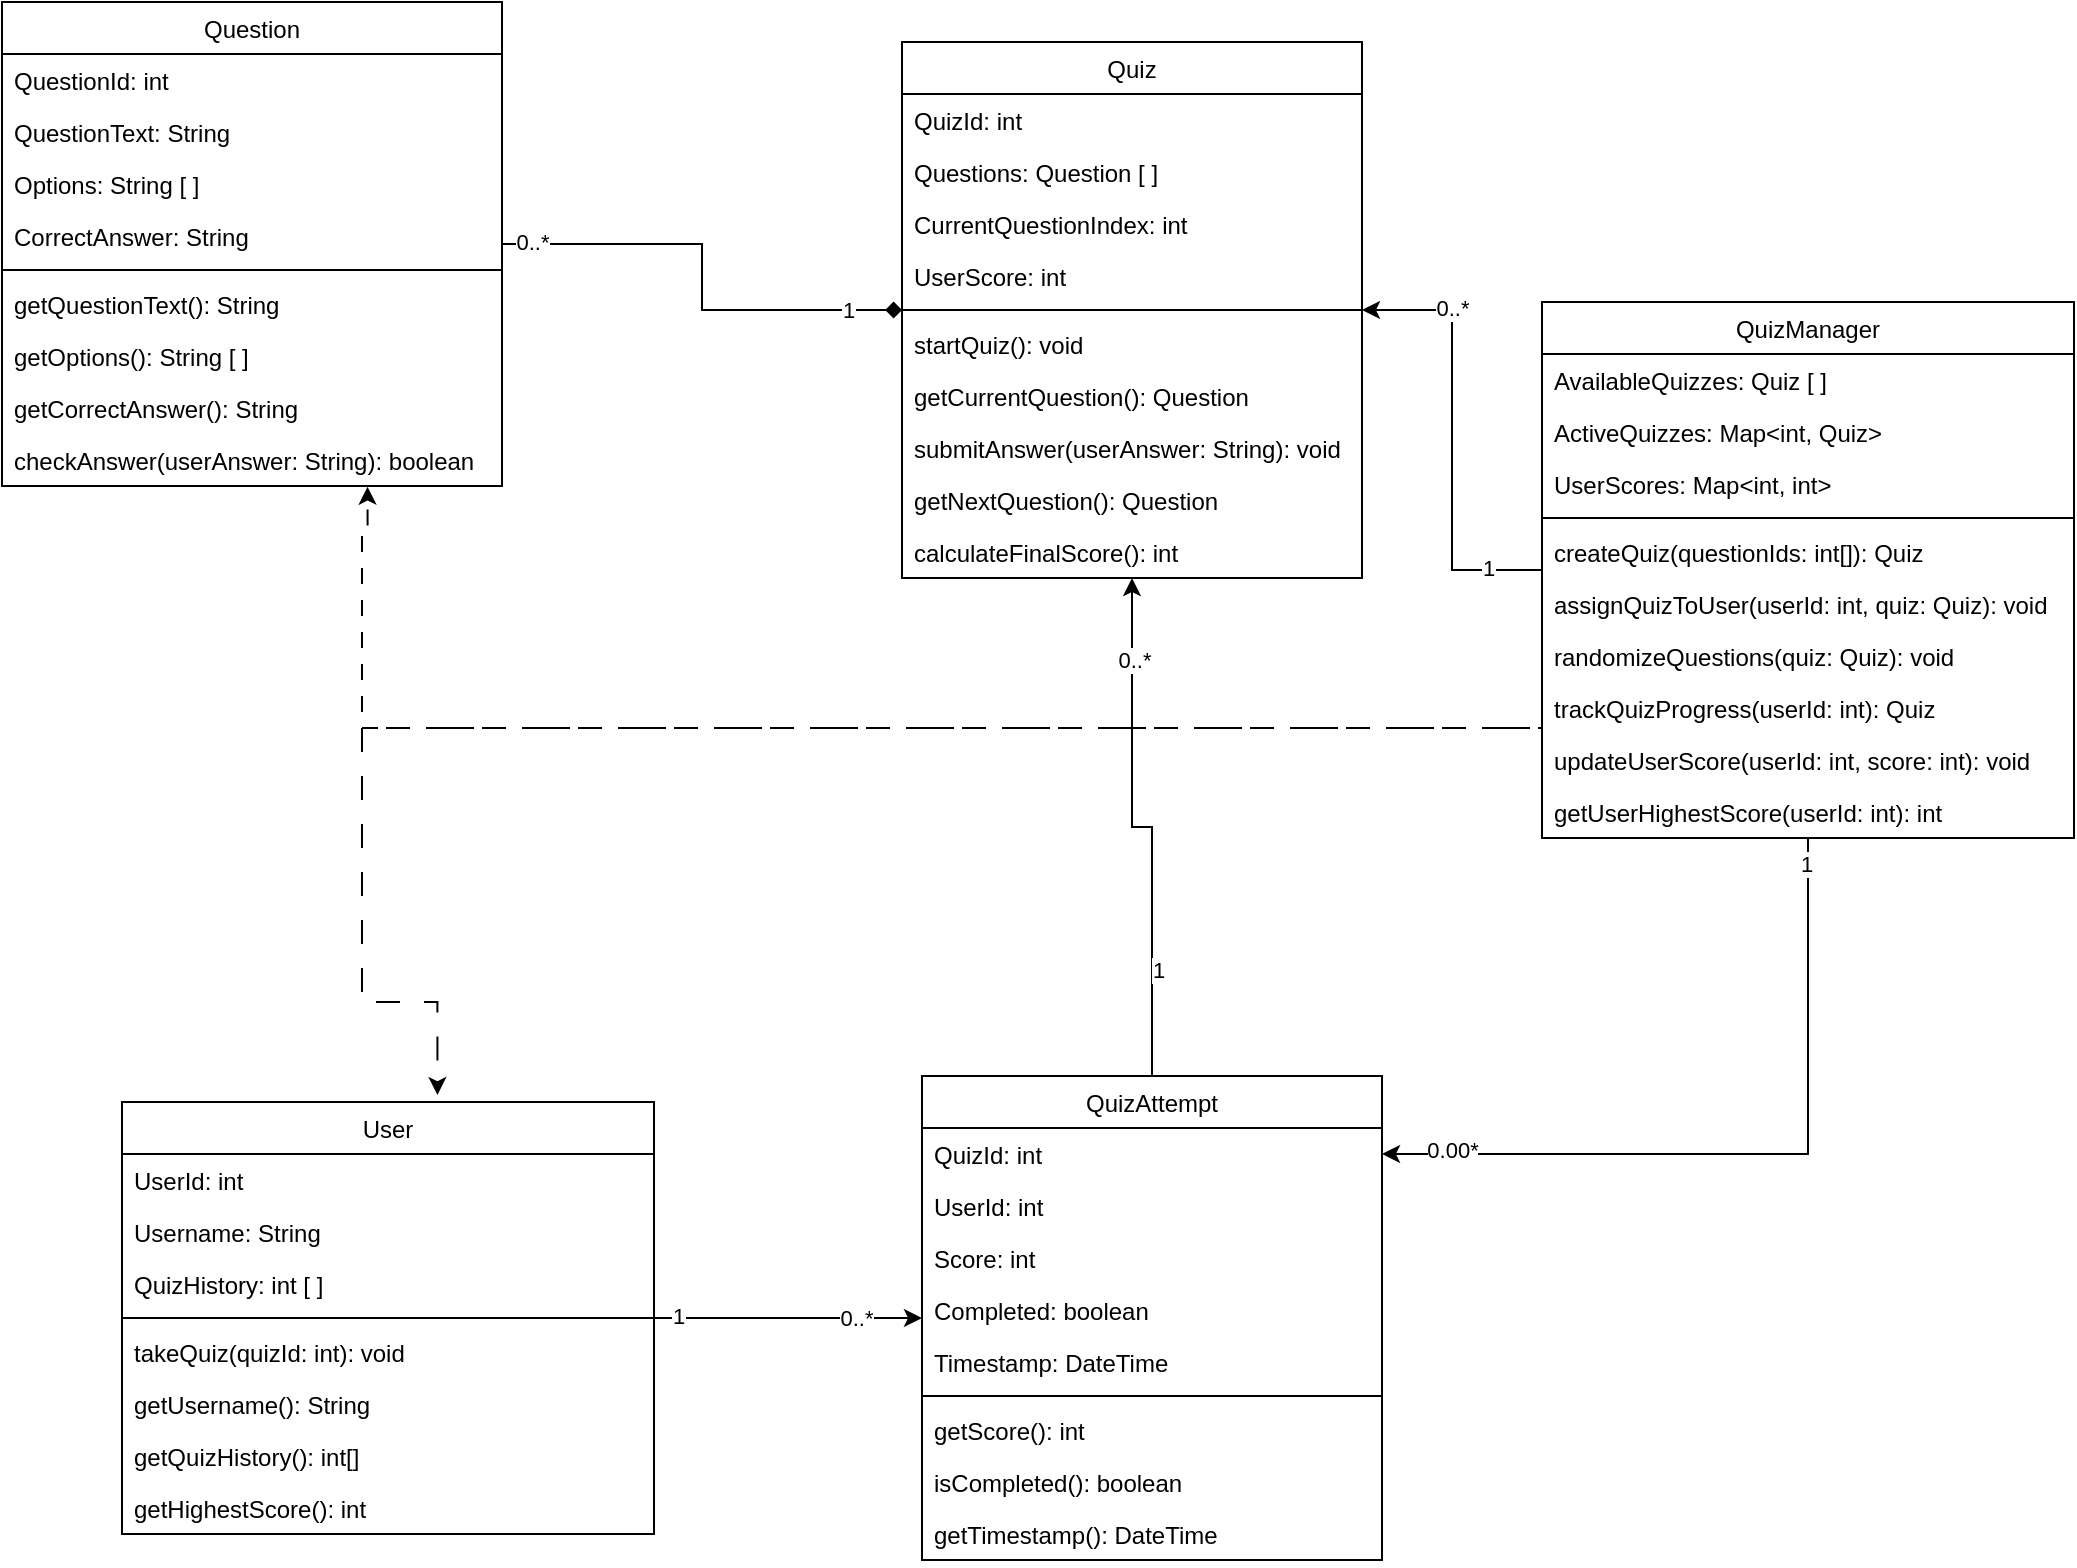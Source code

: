 <mxfile version="22.1.11" type="device">
  <diagram id="C5RBs43oDa-KdzZeNtuy" name="Page-1">
    <mxGraphModel dx="2439" dy="2075" grid="1" gridSize="10" guides="1" tooltips="1" connect="1" arrows="1" fold="1" page="1" pageScale="1" pageWidth="827" pageHeight="1169" math="0" shadow="0">
      <root>
        <mxCell id="WIyWlLk6GJQsqaUBKTNV-0" />
        <mxCell id="WIyWlLk6GJQsqaUBKTNV-1" parent="WIyWlLk6GJQsqaUBKTNV-0" />
        <mxCell id="WWZetk08rl-8ldw0LOdi-152" style="edgeStyle=orthogonalEdgeStyle;rounded=0;orthogonalLoop=1;jettySize=auto;html=1;endArrow=diamond;endFill=1;" parent="WIyWlLk6GJQsqaUBKTNV-1" source="WWZetk08rl-8ldw0LOdi-51" target="WWZetk08rl-8ldw0LOdi-61" edge="1">
          <mxGeometry relative="1" as="geometry" />
        </mxCell>
        <mxCell id="WWZetk08rl-8ldw0LOdi-153" value="0..*" style="edgeLabel;html=1;align=center;verticalAlign=middle;resizable=0;points=[];" parent="WWZetk08rl-8ldw0LOdi-152" vertex="1" connectable="0">
          <mxGeometry x="-0.873" y="1" relative="1" as="geometry">
            <mxPoint as="offset" />
          </mxGeometry>
        </mxCell>
        <mxCell id="WWZetk08rl-8ldw0LOdi-154" value="1" style="edgeLabel;html=1;align=center;verticalAlign=middle;resizable=0;points=[];" parent="WWZetk08rl-8ldw0LOdi-152" vertex="1" connectable="0">
          <mxGeometry x="0.769" relative="1" as="geometry">
            <mxPoint as="offset" />
          </mxGeometry>
        </mxCell>
        <mxCell id="WWZetk08rl-8ldw0LOdi-51" value="Question" style="swimlane;fontStyle=0;align=center;verticalAlign=top;childLayout=stackLayout;horizontal=1;startSize=26;horizontalStack=0;resizeParent=1;resizeLast=0;collapsible=1;marginBottom=0;rounded=0;shadow=0;strokeWidth=1;" parent="WIyWlLk6GJQsqaUBKTNV-1" vertex="1">
          <mxGeometry x="-240" y="-160" width="250" height="242" as="geometry">
            <mxRectangle x="230" y="140" width="160" height="26" as="alternateBounds" />
          </mxGeometry>
        </mxCell>
        <mxCell id="WWZetk08rl-8ldw0LOdi-52" value="QuestionId: int" style="text;align=left;verticalAlign=top;spacingLeft=4;spacingRight=4;overflow=hidden;rotatable=0;points=[[0,0.5],[1,0.5]];portConstraint=eastwest;" parent="WWZetk08rl-8ldw0LOdi-51" vertex="1">
          <mxGeometry y="26" width="250" height="26" as="geometry" />
        </mxCell>
        <mxCell id="WWZetk08rl-8ldw0LOdi-53" value="QuestionText: String" style="text;align=left;verticalAlign=top;spacingLeft=4;spacingRight=4;overflow=hidden;rotatable=0;points=[[0,0.5],[1,0.5]];portConstraint=eastwest;" parent="WWZetk08rl-8ldw0LOdi-51" vertex="1">
          <mxGeometry y="52" width="250" height="26" as="geometry" />
        </mxCell>
        <mxCell id="WWZetk08rl-8ldw0LOdi-54" value="Options: String [ ]" style="text;align=left;verticalAlign=top;spacingLeft=4;spacingRight=4;overflow=hidden;rotatable=0;points=[[0,0.5],[1,0.5]];portConstraint=eastwest;rounded=0;shadow=0;html=0;" parent="WWZetk08rl-8ldw0LOdi-51" vertex="1">
          <mxGeometry y="78" width="250" height="26" as="geometry" />
        </mxCell>
        <mxCell id="WWZetk08rl-8ldw0LOdi-55" value="CorrectAnswer: String" style="text;align=left;verticalAlign=top;spacingLeft=4;spacingRight=4;overflow=hidden;rotatable=0;points=[[0,0.5],[1,0.5]];portConstraint=eastwest;rounded=0;shadow=0;html=0;" parent="WWZetk08rl-8ldw0LOdi-51" vertex="1">
          <mxGeometry y="104" width="250" height="26" as="geometry" />
        </mxCell>
        <mxCell id="WWZetk08rl-8ldw0LOdi-57" value="" style="line;html=1;strokeWidth=1;align=left;verticalAlign=middle;spacingTop=-1;spacingLeft=3;spacingRight=3;rotatable=0;labelPosition=right;points=[];portConstraint=eastwest;" parent="WWZetk08rl-8ldw0LOdi-51" vertex="1">
          <mxGeometry y="130" width="250" height="8" as="geometry" />
        </mxCell>
        <mxCell id="WWZetk08rl-8ldw0LOdi-58" value="getQuestionText(): String" style="text;align=left;verticalAlign=top;spacingLeft=4;spacingRight=4;overflow=hidden;rotatable=0;points=[[0,0.5],[1,0.5]];portConstraint=eastwest;" parent="WWZetk08rl-8ldw0LOdi-51" vertex="1">
          <mxGeometry y="138" width="250" height="26" as="geometry" />
        </mxCell>
        <mxCell id="WWZetk08rl-8ldw0LOdi-59" value="getOptions(): String [ ]" style="text;align=left;verticalAlign=top;spacingLeft=4;spacingRight=4;overflow=hidden;rotatable=0;points=[[0,0.5],[1,0.5]];portConstraint=eastwest;" parent="WWZetk08rl-8ldw0LOdi-51" vertex="1">
          <mxGeometry y="164" width="250" height="26" as="geometry" />
        </mxCell>
        <mxCell id="WWZetk08rl-8ldw0LOdi-60" value="getCorrectAnswer(): String" style="text;align=left;verticalAlign=top;spacingLeft=4;spacingRight=4;overflow=hidden;rotatable=0;points=[[0,0.5],[1,0.5]];portConstraint=eastwest;" parent="WWZetk08rl-8ldw0LOdi-51" vertex="1">
          <mxGeometry y="190" width="250" height="26" as="geometry" />
        </mxCell>
        <mxCell id="WWZetk08rl-8ldw0LOdi-96" value="checkAnswer(userAnswer: String): boolean" style="text;align=left;verticalAlign=top;spacingLeft=4;spacingRight=4;overflow=hidden;rotatable=0;points=[[0,0.5],[1,0.5]];portConstraint=eastwest;" parent="WWZetk08rl-8ldw0LOdi-51" vertex="1">
          <mxGeometry y="216" width="250" height="26" as="geometry" />
        </mxCell>
        <mxCell id="WWZetk08rl-8ldw0LOdi-61" value="Quiz" style="swimlane;fontStyle=0;align=center;verticalAlign=top;childLayout=stackLayout;horizontal=1;startSize=26;horizontalStack=0;resizeParent=1;resizeLast=0;collapsible=1;marginBottom=0;rounded=0;shadow=0;strokeWidth=1;" parent="WIyWlLk6GJQsqaUBKTNV-1" vertex="1">
          <mxGeometry x="210" y="-140" width="230" height="268" as="geometry">
            <mxRectangle x="130" y="380" width="160" height="26" as="alternateBounds" />
          </mxGeometry>
        </mxCell>
        <mxCell id="WWZetk08rl-8ldw0LOdi-62" value="QuizId: int" style="text;align=left;verticalAlign=top;spacingLeft=4;spacingRight=4;overflow=hidden;rotatable=0;points=[[0,0.5],[1,0.5]];portConstraint=eastwest;" parent="WWZetk08rl-8ldw0LOdi-61" vertex="1">
          <mxGeometry y="26" width="230" height="26" as="geometry" />
        </mxCell>
        <mxCell id="WWZetk08rl-8ldw0LOdi-63" value="Questions: Question [ ]" style="text;align=left;verticalAlign=top;spacingLeft=4;spacingRight=4;overflow=hidden;rotatable=0;points=[[0,0.5],[1,0.5]];portConstraint=eastwest;rounded=0;shadow=0;html=0;" parent="WWZetk08rl-8ldw0LOdi-61" vertex="1">
          <mxGeometry y="52" width="230" height="26" as="geometry" />
        </mxCell>
        <mxCell id="WWZetk08rl-8ldw0LOdi-64" value="CurrentQuestionIndex: int" style="text;align=left;verticalAlign=top;spacingLeft=4;spacingRight=4;overflow=hidden;rotatable=0;points=[[0,0.5],[1,0.5]];portConstraint=eastwest;rounded=0;shadow=0;html=0;" parent="WWZetk08rl-8ldw0LOdi-61" vertex="1">
          <mxGeometry y="78" width="230" height="26" as="geometry" />
        </mxCell>
        <mxCell id="WWZetk08rl-8ldw0LOdi-65" value="UserScore: int" style="text;align=left;verticalAlign=top;spacingLeft=4;spacingRight=4;overflow=hidden;rotatable=0;points=[[0,0.5],[1,0.5]];portConstraint=eastwest;rounded=0;shadow=0;html=0;" parent="WWZetk08rl-8ldw0LOdi-61" vertex="1">
          <mxGeometry y="104" width="230" height="26" as="geometry" />
        </mxCell>
        <mxCell id="WWZetk08rl-8ldw0LOdi-67" value="" style="line;html=1;strokeWidth=1;align=left;verticalAlign=middle;spacingTop=-1;spacingLeft=3;spacingRight=3;rotatable=0;labelPosition=right;points=[];portConstraint=eastwest;" parent="WWZetk08rl-8ldw0LOdi-61" vertex="1">
          <mxGeometry y="130" width="230" height="8" as="geometry" />
        </mxCell>
        <mxCell id="WWZetk08rl-8ldw0LOdi-68" value="startQuiz(): void" style="text;align=left;verticalAlign=top;spacingLeft=4;spacingRight=4;overflow=hidden;rotatable=0;points=[[0,0.5],[1,0.5]];portConstraint=eastwest;fontStyle=0" parent="WWZetk08rl-8ldw0LOdi-61" vertex="1">
          <mxGeometry y="138" width="230" height="26" as="geometry" />
        </mxCell>
        <mxCell id="WWZetk08rl-8ldw0LOdi-69" value="getCurrentQuestion(): Question" style="text;align=left;verticalAlign=top;spacingLeft=4;spacingRight=4;overflow=hidden;rotatable=0;points=[[0,0.5],[1,0.5]];portConstraint=eastwest;" parent="WWZetk08rl-8ldw0LOdi-61" vertex="1">
          <mxGeometry y="164" width="230" height="26" as="geometry" />
        </mxCell>
        <mxCell id="WWZetk08rl-8ldw0LOdi-70" value="submitAnswer(userAnswer: String): void" style="text;align=left;verticalAlign=top;spacingLeft=4;spacingRight=4;overflow=hidden;rotatable=0;points=[[0,0.5],[1,0.5]];portConstraint=eastwest;" parent="WWZetk08rl-8ldw0LOdi-61" vertex="1">
          <mxGeometry y="190" width="230" height="26" as="geometry" />
        </mxCell>
        <mxCell id="WWZetk08rl-8ldw0LOdi-71" value="getNextQuestion(): Question" style="text;align=left;verticalAlign=top;spacingLeft=4;spacingRight=4;overflow=hidden;rotatable=0;points=[[0,0.5],[1,0.5]];portConstraint=eastwest;" parent="WWZetk08rl-8ldw0LOdi-61" vertex="1">
          <mxGeometry y="216" width="230" height="26" as="geometry" />
        </mxCell>
        <mxCell id="WWZetk08rl-8ldw0LOdi-97" value="calculateFinalScore(): int" style="text;align=left;verticalAlign=top;spacingLeft=4;spacingRight=4;overflow=hidden;rotatable=0;points=[[0,0.5],[1,0.5]];portConstraint=eastwest;" parent="WWZetk08rl-8ldw0LOdi-61" vertex="1">
          <mxGeometry y="242" width="230" height="26" as="geometry" />
        </mxCell>
        <mxCell id="WWZetk08rl-8ldw0LOdi-126" style="edgeStyle=orthogonalEdgeStyle;rounded=0;orthogonalLoop=1;jettySize=auto;html=1;" parent="WIyWlLk6GJQsqaUBKTNV-1" source="WWZetk08rl-8ldw0LOdi-84" target="WWZetk08rl-8ldw0LOdi-108" edge="1">
          <mxGeometry relative="1" as="geometry" />
        </mxCell>
        <mxCell id="WWZetk08rl-8ldw0LOdi-127" value="1" style="edgeLabel;html=1;align=center;verticalAlign=middle;resizable=0;points=[];" parent="WWZetk08rl-8ldw0LOdi-126" vertex="1" connectable="0">
          <mxGeometry x="-0.826" y="1" relative="1" as="geometry">
            <mxPoint as="offset" />
          </mxGeometry>
        </mxCell>
        <mxCell id="WWZetk08rl-8ldw0LOdi-128" value="0..*" style="edgeLabel;html=1;align=center;verticalAlign=middle;resizable=0;points=[];" parent="WWZetk08rl-8ldw0LOdi-126" vertex="1" connectable="0">
          <mxGeometry x="0.505" relative="1" as="geometry">
            <mxPoint as="offset" />
          </mxGeometry>
        </mxCell>
        <mxCell id="WWZetk08rl-8ldw0LOdi-84" value="User " style="swimlane;fontStyle=0;align=center;verticalAlign=top;childLayout=stackLayout;horizontal=1;startSize=26;horizontalStack=0;resizeParent=1;resizeLast=0;collapsible=1;marginBottom=0;rounded=0;shadow=0;strokeWidth=1;" parent="WIyWlLk6GJQsqaUBKTNV-1" vertex="1">
          <mxGeometry x="-180" y="390" width="266" height="216" as="geometry">
            <mxRectangle x="550" y="140" width="160" height="26" as="alternateBounds" />
          </mxGeometry>
        </mxCell>
        <mxCell id="WWZetk08rl-8ldw0LOdi-85" value="UserId: int" style="text;align=left;verticalAlign=top;spacingLeft=4;spacingRight=4;overflow=hidden;rotatable=0;points=[[0,0.5],[1,0.5]];portConstraint=eastwest;" parent="WWZetk08rl-8ldw0LOdi-84" vertex="1">
          <mxGeometry y="26" width="266" height="26" as="geometry" />
        </mxCell>
        <mxCell id="WWZetk08rl-8ldw0LOdi-86" value="Username: String" style="text;align=left;verticalAlign=top;spacingLeft=4;spacingRight=4;overflow=hidden;rotatable=0;points=[[0,0.5],[1,0.5]];portConstraint=eastwest;" parent="WWZetk08rl-8ldw0LOdi-84" vertex="1">
          <mxGeometry y="52" width="266" height="26" as="geometry" />
        </mxCell>
        <mxCell id="WWZetk08rl-8ldw0LOdi-87" value="QuizHistory: int [ ]" style="text;align=left;verticalAlign=top;spacingLeft=4;spacingRight=4;overflow=hidden;rotatable=0;points=[[0,0.5],[1,0.5]];portConstraint=eastwest;rounded=0;shadow=0;html=0;" parent="WWZetk08rl-8ldw0LOdi-84" vertex="1">
          <mxGeometry y="78" width="266" height="26" as="geometry" />
        </mxCell>
        <mxCell id="WWZetk08rl-8ldw0LOdi-90" value="" style="line;html=1;strokeWidth=1;align=left;verticalAlign=middle;spacingTop=-1;spacingLeft=3;spacingRight=3;rotatable=0;labelPosition=right;points=[];portConstraint=eastwest;" parent="WWZetk08rl-8ldw0LOdi-84" vertex="1">
          <mxGeometry y="104" width="266" height="8" as="geometry" />
        </mxCell>
        <mxCell id="WWZetk08rl-8ldw0LOdi-91" value="takeQuiz(quizId: int): void" style="text;align=left;verticalAlign=top;spacingLeft=4;spacingRight=4;overflow=hidden;rotatable=0;points=[[0,0.5],[1,0.5]];portConstraint=eastwest;" parent="WWZetk08rl-8ldw0LOdi-84" vertex="1">
          <mxGeometry y="112" width="266" height="26" as="geometry" />
        </mxCell>
        <mxCell id="WWZetk08rl-8ldw0LOdi-92" value="getUsername(): String" style="text;align=left;verticalAlign=top;spacingLeft=4;spacingRight=4;overflow=hidden;rotatable=0;points=[[0,0.5],[1,0.5]];portConstraint=eastwest;" parent="WWZetk08rl-8ldw0LOdi-84" vertex="1">
          <mxGeometry y="138" width="266" height="26" as="geometry" />
        </mxCell>
        <mxCell id="WWZetk08rl-8ldw0LOdi-93" value="getQuizHistory(): int[]" style="text;align=left;verticalAlign=top;spacingLeft=4;spacingRight=4;overflow=hidden;rotatable=0;points=[[0,0.5],[1,0.5]];portConstraint=eastwest;" parent="WWZetk08rl-8ldw0LOdi-84" vertex="1">
          <mxGeometry y="164" width="266" height="26" as="geometry" />
        </mxCell>
        <mxCell id="WWZetk08rl-8ldw0LOdi-106" value="getHighestScore(): int" style="text;align=left;verticalAlign=top;spacingLeft=4;spacingRight=4;overflow=hidden;rotatable=0;points=[[0,0.5],[1,0.5]];portConstraint=eastwest;" parent="WWZetk08rl-8ldw0LOdi-84" vertex="1">
          <mxGeometry y="190" width="266" height="26" as="geometry" />
        </mxCell>
        <mxCell id="WWZetk08rl-8ldw0LOdi-133" style="edgeStyle=orthogonalEdgeStyle;rounded=0;orthogonalLoop=1;jettySize=auto;html=1;" parent="WIyWlLk6GJQsqaUBKTNV-1" source="WWZetk08rl-8ldw0LOdi-98" target="WWZetk08rl-8ldw0LOdi-61" edge="1">
          <mxGeometry relative="1" as="geometry" />
        </mxCell>
        <mxCell id="WWZetk08rl-8ldw0LOdi-134" value="1" style="edgeLabel;html=1;align=center;verticalAlign=middle;resizable=0;points=[];" parent="WWZetk08rl-8ldw0LOdi-133" vertex="1" connectable="0">
          <mxGeometry x="-0.753" y="-1" relative="1" as="geometry">
            <mxPoint as="offset" />
          </mxGeometry>
        </mxCell>
        <mxCell id="WWZetk08rl-8ldw0LOdi-135" value="0..*" style="edgeLabel;html=1;align=center;verticalAlign=middle;resizable=0;points=[];" parent="WWZetk08rl-8ldw0LOdi-133" vertex="1" connectable="0">
          <mxGeometry x="0.597" y="-1" relative="1" as="geometry">
            <mxPoint as="offset" />
          </mxGeometry>
        </mxCell>
        <mxCell id="WWZetk08rl-8ldw0LOdi-149" style="edgeStyle=orthogonalEdgeStyle;rounded=0;orthogonalLoop=1;jettySize=auto;html=1;entryX=1;entryY=0.5;entryDx=0;entryDy=0;" parent="WIyWlLk6GJQsqaUBKTNV-1" source="WWZetk08rl-8ldw0LOdi-98" target="WWZetk08rl-8ldw0LOdi-109" edge="1">
          <mxGeometry relative="1" as="geometry" />
        </mxCell>
        <mxCell id="WWZetk08rl-8ldw0LOdi-150" value="1" style="edgeLabel;html=1;align=center;verticalAlign=middle;resizable=0;points=[];" parent="WWZetk08rl-8ldw0LOdi-149" vertex="1" connectable="0">
          <mxGeometry x="-0.93" y="-1" relative="1" as="geometry">
            <mxPoint as="offset" />
          </mxGeometry>
        </mxCell>
        <mxCell id="WWZetk08rl-8ldw0LOdi-151" value="0.00*" style="edgeLabel;html=1;align=center;verticalAlign=middle;resizable=0;points=[];" parent="WWZetk08rl-8ldw0LOdi-149" vertex="1" connectable="0">
          <mxGeometry x="0.814" y="-2" relative="1" as="geometry">
            <mxPoint as="offset" />
          </mxGeometry>
        </mxCell>
        <mxCell id="WWZetk08rl-8ldw0LOdi-98" value="QuizManager" style="swimlane;fontStyle=0;align=center;verticalAlign=top;childLayout=stackLayout;horizontal=1;startSize=26;horizontalStack=0;resizeParent=1;resizeLast=0;collapsible=1;marginBottom=0;rounded=0;shadow=0;strokeWidth=1;" parent="WIyWlLk6GJQsqaUBKTNV-1" vertex="1">
          <mxGeometry x="530" y="-10" width="266" height="268" as="geometry">
            <mxRectangle x="550" y="140" width="160" height="26" as="alternateBounds" />
          </mxGeometry>
        </mxCell>
        <mxCell id="WWZetk08rl-8ldw0LOdi-99" value="AvailableQuizzes: Quiz [ ]" style="text;align=left;verticalAlign=top;spacingLeft=4;spacingRight=4;overflow=hidden;rotatable=0;points=[[0,0.5],[1,0.5]];portConstraint=eastwest;" parent="WWZetk08rl-8ldw0LOdi-98" vertex="1">
          <mxGeometry y="26" width="266" height="26" as="geometry" />
        </mxCell>
        <mxCell id="WWZetk08rl-8ldw0LOdi-100" value="ActiveQuizzes: Map&lt;int, Quiz&gt;" style="text;align=left;verticalAlign=top;spacingLeft=4;spacingRight=4;overflow=hidden;rotatable=0;points=[[0,0.5],[1,0.5]];portConstraint=eastwest;" parent="WWZetk08rl-8ldw0LOdi-98" vertex="1">
          <mxGeometry y="52" width="266" height="26" as="geometry" />
        </mxCell>
        <mxCell id="WWZetk08rl-8ldw0LOdi-101" value="UserScores: Map&lt;int, int&gt;" style="text;align=left;verticalAlign=top;spacingLeft=4;spacingRight=4;overflow=hidden;rotatable=0;points=[[0,0.5],[1,0.5]];portConstraint=eastwest;rounded=0;shadow=0;html=0;" parent="WWZetk08rl-8ldw0LOdi-98" vertex="1">
          <mxGeometry y="78" width="266" height="26" as="geometry" />
        </mxCell>
        <mxCell id="WWZetk08rl-8ldw0LOdi-102" value="" style="line;html=1;strokeWidth=1;align=left;verticalAlign=middle;spacingTop=-1;spacingLeft=3;spacingRight=3;rotatable=0;labelPosition=right;points=[];portConstraint=eastwest;" parent="WWZetk08rl-8ldw0LOdi-98" vertex="1">
          <mxGeometry y="104" width="266" height="8" as="geometry" />
        </mxCell>
        <mxCell id="WWZetk08rl-8ldw0LOdi-103" value="createQuiz(questionIds: int[]): Quiz" style="text;align=left;verticalAlign=top;spacingLeft=4;spacingRight=4;overflow=hidden;rotatable=0;points=[[0,0.5],[1,0.5]];portConstraint=eastwest;" parent="WWZetk08rl-8ldw0LOdi-98" vertex="1">
          <mxGeometry y="112" width="266" height="26" as="geometry" />
        </mxCell>
        <mxCell id="WWZetk08rl-8ldw0LOdi-104" value="assignQuizToUser(userId: int, quiz: Quiz): void" style="text;align=left;verticalAlign=top;spacingLeft=4;spacingRight=4;overflow=hidden;rotatable=0;points=[[0,0.5],[1,0.5]];portConstraint=eastwest;" parent="WWZetk08rl-8ldw0LOdi-98" vertex="1">
          <mxGeometry y="138" width="266" height="26" as="geometry" />
        </mxCell>
        <mxCell id="WWZetk08rl-8ldw0LOdi-105" value="randomizeQuestions(quiz: Quiz): void" style="text;align=left;verticalAlign=top;spacingLeft=4;spacingRight=4;overflow=hidden;rotatable=0;points=[[0,0.5],[1,0.5]];portConstraint=eastwest;" parent="WWZetk08rl-8ldw0LOdi-98" vertex="1">
          <mxGeometry y="164" width="266" height="26" as="geometry" />
        </mxCell>
        <mxCell id="WWZetk08rl-8ldw0LOdi-120" value="trackQuizProgress(userId: int): Quiz" style="text;align=left;verticalAlign=top;spacingLeft=4;spacingRight=4;overflow=hidden;rotatable=0;points=[[0,0.5],[1,0.5]];portConstraint=eastwest;" parent="WWZetk08rl-8ldw0LOdi-98" vertex="1">
          <mxGeometry y="190" width="266" height="26" as="geometry" />
        </mxCell>
        <mxCell id="WWZetk08rl-8ldw0LOdi-121" value="updateUserScore(userId: int, score: int): void" style="text;align=left;verticalAlign=top;spacingLeft=4;spacingRight=4;overflow=hidden;rotatable=0;points=[[0,0.5],[1,0.5]];portConstraint=eastwest;" parent="WWZetk08rl-8ldw0LOdi-98" vertex="1">
          <mxGeometry y="216" width="266" height="26" as="geometry" />
        </mxCell>
        <mxCell id="WWZetk08rl-8ldw0LOdi-122" value="getUserHighestScore(userId: int): int" style="text;align=left;verticalAlign=top;spacingLeft=4;spacingRight=4;overflow=hidden;rotatable=0;points=[[0,0.5],[1,0.5]];portConstraint=eastwest;" parent="WWZetk08rl-8ldw0LOdi-98" vertex="1">
          <mxGeometry y="242" width="266" height="26" as="geometry" />
        </mxCell>
        <mxCell id="WWZetk08rl-8ldw0LOdi-130" style="edgeStyle=orthogonalEdgeStyle;rounded=0;orthogonalLoop=1;jettySize=auto;html=1;" parent="WIyWlLk6GJQsqaUBKTNV-1" source="WWZetk08rl-8ldw0LOdi-108" target="WWZetk08rl-8ldw0LOdi-61" edge="1">
          <mxGeometry relative="1" as="geometry" />
        </mxCell>
        <mxCell id="WWZetk08rl-8ldw0LOdi-132" value="1" style="edgeLabel;html=1;align=center;verticalAlign=middle;resizable=0;points=[];" parent="WWZetk08rl-8ldw0LOdi-130" vertex="1" connectable="0">
          <mxGeometry x="-0.588" y="-3" relative="1" as="geometry">
            <mxPoint as="offset" />
          </mxGeometry>
        </mxCell>
        <mxCell id="YlSVIPvB0IzbWYWIrB2d-0" value="0..*" style="edgeLabel;html=1;align=center;verticalAlign=middle;resizable=0;points=[];" vertex="1" connectable="0" parent="WWZetk08rl-8ldw0LOdi-130">
          <mxGeometry x="0.683" y="-1" relative="1" as="geometry">
            <mxPoint as="offset" />
          </mxGeometry>
        </mxCell>
        <mxCell id="WWZetk08rl-8ldw0LOdi-108" value="QuizAttempt" style="swimlane;fontStyle=0;align=center;verticalAlign=top;childLayout=stackLayout;horizontal=1;startSize=26;horizontalStack=0;resizeParent=1;resizeLast=0;collapsible=1;marginBottom=0;rounded=0;shadow=0;strokeWidth=1;" parent="WIyWlLk6GJQsqaUBKTNV-1" vertex="1">
          <mxGeometry x="220" y="377" width="230" height="242" as="geometry">
            <mxRectangle x="130" y="380" width="160" height="26" as="alternateBounds" />
          </mxGeometry>
        </mxCell>
        <mxCell id="WWZetk08rl-8ldw0LOdi-109" value="QuizId: int" style="text;align=left;verticalAlign=top;spacingLeft=4;spacingRight=4;overflow=hidden;rotatable=0;points=[[0,0.5],[1,0.5]];portConstraint=eastwest;" parent="WWZetk08rl-8ldw0LOdi-108" vertex="1">
          <mxGeometry y="26" width="230" height="26" as="geometry" />
        </mxCell>
        <mxCell id="WWZetk08rl-8ldw0LOdi-110" value="UserId: int" style="text;align=left;verticalAlign=top;spacingLeft=4;spacingRight=4;overflow=hidden;rotatable=0;points=[[0,0.5],[1,0.5]];portConstraint=eastwest;rounded=0;shadow=0;html=0;" parent="WWZetk08rl-8ldw0LOdi-108" vertex="1">
          <mxGeometry y="52" width="230" height="26" as="geometry" />
        </mxCell>
        <mxCell id="WWZetk08rl-8ldw0LOdi-111" value="Score: int" style="text;align=left;verticalAlign=top;spacingLeft=4;spacingRight=4;overflow=hidden;rotatable=0;points=[[0,0.5],[1,0.5]];portConstraint=eastwest;rounded=0;shadow=0;html=0;" parent="WWZetk08rl-8ldw0LOdi-108" vertex="1">
          <mxGeometry y="78" width="230" height="26" as="geometry" />
        </mxCell>
        <mxCell id="WWZetk08rl-8ldw0LOdi-112" value="Completed: boolean" style="text;align=left;verticalAlign=top;spacingLeft=4;spacingRight=4;overflow=hidden;rotatable=0;points=[[0,0.5],[1,0.5]];portConstraint=eastwest;rounded=0;shadow=0;html=0;" parent="WWZetk08rl-8ldw0LOdi-108" vertex="1">
          <mxGeometry y="104" width="230" height="26" as="geometry" />
        </mxCell>
        <mxCell id="WWZetk08rl-8ldw0LOdi-119" value="Timestamp: DateTime" style="text;align=left;verticalAlign=top;spacingLeft=4;spacingRight=4;overflow=hidden;rotatable=0;points=[[0,0.5],[1,0.5]];portConstraint=eastwest;rounded=0;shadow=0;html=0;" parent="WWZetk08rl-8ldw0LOdi-108" vertex="1">
          <mxGeometry y="130" width="230" height="26" as="geometry" />
        </mxCell>
        <mxCell id="WWZetk08rl-8ldw0LOdi-113" value="" style="line;html=1;strokeWidth=1;align=left;verticalAlign=middle;spacingTop=-1;spacingLeft=3;spacingRight=3;rotatable=0;labelPosition=right;points=[];portConstraint=eastwest;" parent="WWZetk08rl-8ldw0LOdi-108" vertex="1">
          <mxGeometry y="156" width="230" height="8" as="geometry" />
        </mxCell>
        <mxCell id="WWZetk08rl-8ldw0LOdi-114" value="getScore(): int" style="text;align=left;verticalAlign=top;spacingLeft=4;spacingRight=4;overflow=hidden;rotatable=0;points=[[0,0.5],[1,0.5]];portConstraint=eastwest;fontStyle=0" parent="WWZetk08rl-8ldw0LOdi-108" vertex="1">
          <mxGeometry y="164" width="230" height="26" as="geometry" />
        </mxCell>
        <mxCell id="WWZetk08rl-8ldw0LOdi-115" value="isCompleted(): boolean" style="text;align=left;verticalAlign=top;spacingLeft=4;spacingRight=4;overflow=hidden;rotatable=0;points=[[0,0.5],[1,0.5]];portConstraint=eastwest;" parent="WWZetk08rl-8ldw0LOdi-108" vertex="1">
          <mxGeometry y="190" width="230" height="26" as="geometry" />
        </mxCell>
        <mxCell id="WWZetk08rl-8ldw0LOdi-116" value="getTimestamp(): DateTime" style="text;align=left;verticalAlign=top;spacingLeft=4;spacingRight=4;overflow=hidden;rotatable=0;points=[[0,0.5],[1,0.5]];portConstraint=eastwest;" parent="WWZetk08rl-8ldw0LOdi-108" vertex="1">
          <mxGeometry y="216" width="230" height="26" as="geometry" />
        </mxCell>
        <mxCell id="WWZetk08rl-8ldw0LOdi-147" style="edgeStyle=orthogonalEdgeStyle;rounded=0;orthogonalLoop=1;jettySize=auto;html=1;exitX=0;exitY=0.5;exitDx=0;exitDy=0;entryX=0.593;entryY=-0.016;entryDx=0;entryDy=0;entryPerimeter=0;dashed=1;dashPattern=12 12;" parent="WIyWlLk6GJQsqaUBKTNV-1" source="WWZetk08rl-8ldw0LOdi-120" target="WWZetk08rl-8ldw0LOdi-84" edge="1">
          <mxGeometry relative="1" as="geometry">
            <Array as="points">
              <mxPoint x="-60" y="203" />
              <mxPoint x="-60" y="340" />
              <mxPoint x="-22" y="340" />
            </Array>
          </mxGeometry>
        </mxCell>
        <mxCell id="WWZetk08rl-8ldw0LOdi-148" style="edgeStyle=orthogonalEdgeStyle;rounded=0;orthogonalLoop=1;jettySize=auto;html=1;exitX=0;exitY=0.5;exitDx=0;exitDy=0;entryX=0.731;entryY=1.013;entryDx=0;entryDy=0;entryPerimeter=0;dashed=1;dashPattern=8 8;" parent="WIyWlLk6GJQsqaUBKTNV-1" source="WWZetk08rl-8ldw0LOdi-120" target="WWZetk08rl-8ldw0LOdi-96" edge="1">
          <mxGeometry relative="1" as="geometry">
            <Array as="points">
              <mxPoint x="-60" y="203" />
              <mxPoint x="-60" y="102" />
            </Array>
          </mxGeometry>
        </mxCell>
      </root>
    </mxGraphModel>
  </diagram>
</mxfile>
